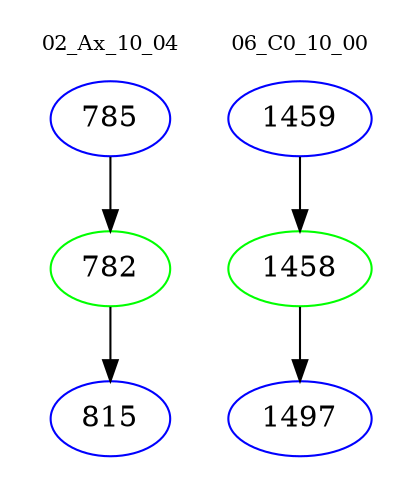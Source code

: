 digraph{
subgraph cluster_0 {
color = white
label = "02_Ax_10_04";
fontsize=10;
T0_785 [label="785", color="blue"]
T0_785 -> T0_782 [color="black"]
T0_782 [label="782", color="green"]
T0_782 -> T0_815 [color="black"]
T0_815 [label="815", color="blue"]
}
subgraph cluster_1 {
color = white
label = "06_C0_10_00";
fontsize=10;
T1_1459 [label="1459", color="blue"]
T1_1459 -> T1_1458 [color="black"]
T1_1458 [label="1458", color="green"]
T1_1458 -> T1_1497 [color="black"]
T1_1497 [label="1497", color="blue"]
}
}
